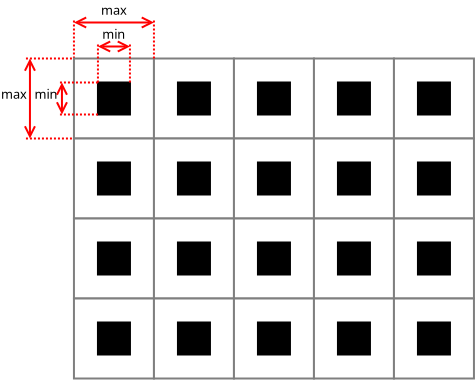 <?xml version="1.0" encoding="UTF-8"?>
<dia:diagram xmlns:dia="http://www.lysator.liu.se/~alla/dia/">
  <dia:layer name="Arrière-plan" visible="true" active="true">
    <dia:object type="Standard - Line" version="0" id="O0">
      <dia:attribute name="obj_pos">
        <dia:point val="17.2,4.4"/>
      </dia:attribute>
      <dia:attribute name="obj_bb">
        <dia:rectangle val="17.15,4.069;18.85,4.731"/>
      </dia:attribute>
      <dia:attribute name="conn_endpoints">
        <dia:point val="17.2,4.4"/>
        <dia:point val="18.8,4.4"/>
      </dia:attribute>
      <dia:attribute name="numcp">
        <dia:int val="1"/>
      </dia:attribute>
      <dia:attribute name="line_color">
        <dia:color val="#ff0000"/>
      </dia:attribute>
      <dia:attribute name="start_arrow">
        <dia:enum val="1"/>
      </dia:attribute>
      <dia:attribute name="start_arrow_length">
        <dia:real val="0.5"/>
      </dia:attribute>
      <dia:attribute name="start_arrow_width">
        <dia:real val="0.5"/>
      </dia:attribute>
      <dia:attribute name="end_arrow">
        <dia:enum val="1"/>
      </dia:attribute>
      <dia:attribute name="end_arrow_length">
        <dia:real val="0.5"/>
      </dia:attribute>
      <dia:attribute name="end_arrow_width">
        <dia:real val="0.5"/>
      </dia:attribute>
    </dia:object>
    <dia:object type="Standard - Line" version="0" id="O1">
      <dia:attribute name="obj_pos">
        <dia:point val="16,5"/>
      </dia:attribute>
      <dia:attribute name="obj_bb">
        <dia:rectangle val="15.95,2.95;16.05,5.05"/>
      </dia:attribute>
      <dia:attribute name="conn_endpoints">
        <dia:point val="16,5"/>
        <dia:point val="16,3"/>
      </dia:attribute>
      <dia:attribute name="numcp">
        <dia:int val="1"/>
      </dia:attribute>
      <dia:attribute name="line_color">
        <dia:color val="#ff0000"/>
      </dia:attribute>
      <dia:attribute name="line_style">
        <dia:enum val="4"/>
      </dia:attribute>
      <dia:connections>
        <dia:connection handle="0" to="O5" connection="0"/>
      </dia:connections>
    </dia:object>
    <dia:object type="Standard - Line" version="0" id="O2">
      <dia:attribute name="obj_pos">
        <dia:point val="16,3.2"/>
      </dia:attribute>
      <dia:attribute name="obj_bb">
        <dia:rectangle val="15.95,2.869;20.05,3.531"/>
      </dia:attribute>
      <dia:attribute name="conn_endpoints">
        <dia:point val="16,3.2"/>
        <dia:point val="20,3.2"/>
      </dia:attribute>
      <dia:attribute name="numcp">
        <dia:int val="1"/>
      </dia:attribute>
      <dia:attribute name="line_color">
        <dia:color val="#ff0000"/>
      </dia:attribute>
      <dia:attribute name="start_arrow">
        <dia:enum val="1"/>
      </dia:attribute>
      <dia:attribute name="start_arrow_length">
        <dia:real val="0.5"/>
      </dia:attribute>
      <dia:attribute name="start_arrow_width">
        <dia:real val="0.5"/>
      </dia:attribute>
      <dia:attribute name="end_arrow">
        <dia:enum val="1"/>
      </dia:attribute>
      <dia:attribute name="end_arrow_length">
        <dia:real val="0.5"/>
      </dia:attribute>
      <dia:attribute name="end_arrow_width">
        <dia:real val="0.5"/>
      </dia:attribute>
    </dia:object>
    <dia:object type="Standard - Text" version="1" id="O3">
      <dia:attribute name="obj_pos">
        <dia:point val="18,4.2"/>
      </dia:attribute>
      <dia:attribute name="obj_bb">
        <dia:rectangle val="17.398,3.455;18.602,4.2"/>
      </dia:attribute>
      <dia:attribute name="text">
        <dia:composite type="text">
          <dia:attribute name="string">
            <dia:string>#min#</dia:string>
          </dia:attribute>
          <dia:attribute name="font">
            <dia:font family="sans" style="0" name="Helvetica"/>
          </dia:attribute>
          <dia:attribute name="height">
            <dia:real val="0.8"/>
          </dia:attribute>
          <dia:attribute name="pos">
            <dia:point val="18,4.05"/>
          </dia:attribute>
          <dia:attribute name="color">
            <dia:color val="#000000"/>
          </dia:attribute>
          <dia:attribute name="alignment">
            <dia:enum val="1"/>
          </dia:attribute>
        </dia:composite>
      </dia:attribute>
      <dia:attribute name="valign">
        <dia:enum val="1"/>
      </dia:attribute>
    </dia:object>
    <dia:object type="Standard - Text" version="1" id="O4">
      <dia:attribute name="obj_pos">
        <dia:point val="18,3"/>
      </dia:attribute>
      <dia:attribute name="obj_bb">
        <dia:rectangle val="17.302,2.199;18.716,3"/>
      </dia:attribute>
      <dia:attribute name="text">
        <dia:composite type="text">
          <dia:attribute name="string">
            <dia:string>#max#</dia:string>
          </dia:attribute>
          <dia:attribute name="font">
            <dia:font family="sans" style="0" name="Helvetica"/>
          </dia:attribute>
          <dia:attribute name="height">
            <dia:real val="0.8"/>
          </dia:attribute>
          <dia:attribute name="pos">
            <dia:point val="18,2.813"/>
          </dia:attribute>
          <dia:attribute name="color">
            <dia:color val="#000000"/>
          </dia:attribute>
          <dia:attribute name="alignment">
            <dia:enum val="1"/>
          </dia:attribute>
        </dia:composite>
      </dia:attribute>
      <dia:attribute name="valign">
        <dia:enum val="1"/>
      </dia:attribute>
    </dia:object>
    <dia:group>
      <dia:object type="Standard - Box" version="0" id="O5">
        <dia:attribute name="obj_pos">
          <dia:point val="16,5"/>
        </dia:attribute>
        <dia:attribute name="obj_bb">
          <dia:rectangle val="15.95,4.95;20.05,9.05"/>
        </dia:attribute>
        <dia:attribute name="elem_corner">
          <dia:point val="16,5"/>
        </dia:attribute>
        <dia:attribute name="elem_width">
          <dia:real val="4"/>
        </dia:attribute>
        <dia:attribute name="elem_height">
          <dia:real val="4"/>
        </dia:attribute>
        <dia:attribute name="border_width">
          <dia:real val="0.1"/>
        </dia:attribute>
        <dia:attribute name="border_color">
          <dia:color val="#7f7f7f"/>
        </dia:attribute>
        <dia:attribute name="show_background">
          <dia:boolean val="true"/>
        </dia:attribute>
      </dia:object>
      <dia:object type="Standard - Box" version="0" id="O6">
        <dia:attribute name="obj_pos">
          <dia:point val="17.2,6.2"/>
        </dia:attribute>
        <dia:attribute name="obj_bb">
          <dia:rectangle val="17.15,6.15;18.85,7.85"/>
        </dia:attribute>
        <dia:attribute name="elem_corner">
          <dia:point val="17.2,6.2"/>
        </dia:attribute>
        <dia:attribute name="elem_width">
          <dia:real val="1.6"/>
        </dia:attribute>
        <dia:attribute name="elem_height">
          <dia:real val="1.6"/>
        </dia:attribute>
        <dia:attribute name="border_width">
          <dia:real val="0.1"/>
        </dia:attribute>
        <dia:attribute name="inner_color">
          <dia:color val="#000000"/>
        </dia:attribute>
        <dia:attribute name="show_background">
          <dia:boolean val="true"/>
        </dia:attribute>
      </dia:object>
    </dia:group>
    <dia:group>
      <dia:object type="Standard - Box" version="0" id="O7">
        <dia:attribute name="obj_pos">
          <dia:point val="20,5"/>
        </dia:attribute>
        <dia:attribute name="obj_bb">
          <dia:rectangle val="19.95,4.95;24.05,9.05"/>
        </dia:attribute>
        <dia:attribute name="elem_corner">
          <dia:point val="20,5"/>
        </dia:attribute>
        <dia:attribute name="elem_width">
          <dia:real val="4"/>
        </dia:attribute>
        <dia:attribute name="elem_height">
          <dia:real val="4"/>
        </dia:attribute>
        <dia:attribute name="border_width">
          <dia:real val="0.1"/>
        </dia:attribute>
        <dia:attribute name="border_color">
          <dia:color val="#7f7f7f"/>
        </dia:attribute>
        <dia:attribute name="show_background">
          <dia:boolean val="true"/>
        </dia:attribute>
      </dia:object>
      <dia:object type="Standard - Box" version="0" id="O8">
        <dia:attribute name="obj_pos">
          <dia:point val="21.2,6.2"/>
        </dia:attribute>
        <dia:attribute name="obj_bb">
          <dia:rectangle val="21.15,6.15;22.85,7.85"/>
        </dia:attribute>
        <dia:attribute name="elem_corner">
          <dia:point val="21.2,6.2"/>
        </dia:attribute>
        <dia:attribute name="elem_width">
          <dia:real val="1.6"/>
        </dia:attribute>
        <dia:attribute name="elem_height">
          <dia:real val="1.6"/>
        </dia:attribute>
        <dia:attribute name="border_width">
          <dia:real val="0.1"/>
        </dia:attribute>
        <dia:attribute name="inner_color">
          <dia:color val="#000000"/>
        </dia:attribute>
        <dia:attribute name="show_background">
          <dia:boolean val="true"/>
        </dia:attribute>
      </dia:object>
    </dia:group>
    <dia:group>
      <dia:object type="Standard - Box" version="0" id="O9">
        <dia:attribute name="obj_pos">
          <dia:point val="24,5"/>
        </dia:attribute>
        <dia:attribute name="obj_bb">
          <dia:rectangle val="23.95,4.95;28.05,9.05"/>
        </dia:attribute>
        <dia:attribute name="elem_corner">
          <dia:point val="24,5"/>
        </dia:attribute>
        <dia:attribute name="elem_width">
          <dia:real val="4"/>
        </dia:attribute>
        <dia:attribute name="elem_height">
          <dia:real val="4"/>
        </dia:attribute>
        <dia:attribute name="border_width">
          <dia:real val="0.1"/>
        </dia:attribute>
        <dia:attribute name="border_color">
          <dia:color val="#7f7f7f"/>
        </dia:attribute>
        <dia:attribute name="show_background">
          <dia:boolean val="true"/>
        </dia:attribute>
      </dia:object>
      <dia:object type="Standard - Box" version="0" id="O10">
        <dia:attribute name="obj_pos">
          <dia:point val="25.2,6.2"/>
        </dia:attribute>
        <dia:attribute name="obj_bb">
          <dia:rectangle val="25.15,6.15;26.85,7.85"/>
        </dia:attribute>
        <dia:attribute name="elem_corner">
          <dia:point val="25.2,6.2"/>
        </dia:attribute>
        <dia:attribute name="elem_width">
          <dia:real val="1.6"/>
        </dia:attribute>
        <dia:attribute name="elem_height">
          <dia:real val="1.6"/>
        </dia:attribute>
        <dia:attribute name="border_width">
          <dia:real val="0.1"/>
        </dia:attribute>
        <dia:attribute name="inner_color">
          <dia:color val="#000000"/>
        </dia:attribute>
        <dia:attribute name="show_background">
          <dia:boolean val="true"/>
        </dia:attribute>
      </dia:object>
    </dia:group>
    <dia:group>
      <dia:object type="Standard - Box" version="0" id="O11">
        <dia:attribute name="obj_pos">
          <dia:point val="28,5"/>
        </dia:attribute>
        <dia:attribute name="obj_bb">
          <dia:rectangle val="27.95,4.95;32.05,9.05"/>
        </dia:attribute>
        <dia:attribute name="elem_corner">
          <dia:point val="28,5"/>
        </dia:attribute>
        <dia:attribute name="elem_width">
          <dia:real val="4"/>
        </dia:attribute>
        <dia:attribute name="elem_height">
          <dia:real val="4"/>
        </dia:attribute>
        <dia:attribute name="border_width">
          <dia:real val="0.1"/>
        </dia:attribute>
        <dia:attribute name="border_color">
          <dia:color val="#7f7f7f"/>
        </dia:attribute>
        <dia:attribute name="show_background">
          <dia:boolean val="true"/>
        </dia:attribute>
      </dia:object>
      <dia:object type="Standard - Box" version="0" id="O12">
        <dia:attribute name="obj_pos">
          <dia:point val="29.2,6.2"/>
        </dia:attribute>
        <dia:attribute name="obj_bb">
          <dia:rectangle val="29.15,6.15;30.85,7.85"/>
        </dia:attribute>
        <dia:attribute name="elem_corner">
          <dia:point val="29.2,6.2"/>
        </dia:attribute>
        <dia:attribute name="elem_width">
          <dia:real val="1.6"/>
        </dia:attribute>
        <dia:attribute name="elem_height">
          <dia:real val="1.6"/>
        </dia:attribute>
        <dia:attribute name="border_width">
          <dia:real val="0.1"/>
        </dia:attribute>
        <dia:attribute name="inner_color">
          <dia:color val="#000000"/>
        </dia:attribute>
        <dia:attribute name="show_background">
          <dia:boolean val="true"/>
        </dia:attribute>
      </dia:object>
    </dia:group>
    <dia:group>
      <dia:object type="Standard - Box" version="0" id="O13">
        <dia:attribute name="obj_pos">
          <dia:point val="32,5"/>
        </dia:attribute>
        <dia:attribute name="obj_bb">
          <dia:rectangle val="31.95,4.95;36.05,9.05"/>
        </dia:attribute>
        <dia:attribute name="elem_corner">
          <dia:point val="32,5"/>
        </dia:attribute>
        <dia:attribute name="elem_width">
          <dia:real val="4"/>
        </dia:attribute>
        <dia:attribute name="elem_height">
          <dia:real val="4"/>
        </dia:attribute>
        <dia:attribute name="border_width">
          <dia:real val="0.1"/>
        </dia:attribute>
        <dia:attribute name="border_color">
          <dia:color val="#7f7f7f"/>
        </dia:attribute>
        <dia:attribute name="show_background">
          <dia:boolean val="true"/>
        </dia:attribute>
      </dia:object>
      <dia:object type="Standard - Box" version="0" id="O14">
        <dia:attribute name="obj_pos">
          <dia:point val="33.2,6.2"/>
        </dia:attribute>
        <dia:attribute name="obj_bb">
          <dia:rectangle val="33.15,6.15;34.85,7.85"/>
        </dia:attribute>
        <dia:attribute name="elem_corner">
          <dia:point val="33.2,6.2"/>
        </dia:attribute>
        <dia:attribute name="elem_width">
          <dia:real val="1.6"/>
        </dia:attribute>
        <dia:attribute name="elem_height">
          <dia:real val="1.6"/>
        </dia:attribute>
        <dia:attribute name="border_width">
          <dia:real val="0.1"/>
        </dia:attribute>
        <dia:attribute name="inner_color">
          <dia:color val="#000000"/>
        </dia:attribute>
        <dia:attribute name="show_background">
          <dia:boolean val="true"/>
        </dia:attribute>
      </dia:object>
    </dia:group>
    <dia:group>
      <dia:object type="Standard - Box" version="0" id="O15">
        <dia:attribute name="obj_pos">
          <dia:point val="16,9"/>
        </dia:attribute>
        <dia:attribute name="obj_bb">
          <dia:rectangle val="15.95,8.95;20.05,13.05"/>
        </dia:attribute>
        <dia:attribute name="elem_corner">
          <dia:point val="16,9"/>
        </dia:attribute>
        <dia:attribute name="elem_width">
          <dia:real val="4"/>
        </dia:attribute>
        <dia:attribute name="elem_height">
          <dia:real val="4"/>
        </dia:attribute>
        <dia:attribute name="border_width">
          <dia:real val="0.1"/>
        </dia:attribute>
        <dia:attribute name="border_color">
          <dia:color val="#7f7f7f"/>
        </dia:attribute>
        <dia:attribute name="show_background">
          <dia:boolean val="true"/>
        </dia:attribute>
      </dia:object>
      <dia:object type="Standard - Box" version="0" id="O16">
        <dia:attribute name="obj_pos">
          <dia:point val="17.2,10.2"/>
        </dia:attribute>
        <dia:attribute name="obj_bb">
          <dia:rectangle val="17.15,10.15;18.85,11.85"/>
        </dia:attribute>
        <dia:attribute name="elem_corner">
          <dia:point val="17.2,10.2"/>
        </dia:attribute>
        <dia:attribute name="elem_width">
          <dia:real val="1.6"/>
        </dia:attribute>
        <dia:attribute name="elem_height">
          <dia:real val="1.6"/>
        </dia:attribute>
        <dia:attribute name="border_width">
          <dia:real val="0.1"/>
        </dia:attribute>
        <dia:attribute name="inner_color">
          <dia:color val="#000000"/>
        </dia:attribute>
        <dia:attribute name="show_background">
          <dia:boolean val="true"/>
        </dia:attribute>
      </dia:object>
    </dia:group>
    <dia:group>
      <dia:object type="Standard - Box" version="0" id="O17">
        <dia:attribute name="obj_pos">
          <dia:point val="20,9"/>
        </dia:attribute>
        <dia:attribute name="obj_bb">
          <dia:rectangle val="19.95,8.95;24.05,13.05"/>
        </dia:attribute>
        <dia:attribute name="elem_corner">
          <dia:point val="20,9"/>
        </dia:attribute>
        <dia:attribute name="elem_width">
          <dia:real val="4"/>
        </dia:attribute>
        <dia:attribute name="elem_height">
          <dia:real val="4"/>
        </dia:attribute>
        <dia:attribute name="border_width">
          <dia:real val="0.1"/>
        </dia:attribute>
        <dia:attribute name="border_color">
          <dia:color val="#7f7f7f"/>
        </dia:attribute>
        <dia:attribute name="show_background">
          <dia:boolean val="true"/>
        </dia:attribute>
      </dia:object>
      <dia:object type="Standard - Box" version="0" id="O18">
        <dia:attribute name="obj_pos">
          <dia:point val="21.2,10.2"/>
        </dia:attribute>
        <dia:attribute name="obj_bb">
          <dia:rectangle val="21.15,10.15;22.85,11.85"/>
        </dia:attribute>
        <dia:attribute name="elem_corner">
          <dia:point val="21.2,10.2"/>
        </dia:attribute>
        <dia:attribute name="elem_width">
          <dia:real val="1.6"/>
        </dia:attribute>
        <dia:attribute name="elem_height">
          <dia:real val="1.6"/>
        </dia:attribute>
        <dia:attribute name="border_width">
          <dia:real val="0.1"/>
        </dia:attribute>
        <dia:attribute name="inner_color">
          <dia:color val="#000000"/>
        </dia:attribute>
        <dia:attribute name="show_background">
          <dia:boolean val="true"/>
        </dia:attribute>
      </dia:object>
    </dia:group>
    <dia:group>
      <dia:object type="Standard - Box" version="0" id="O19">
        <dia:attribute name="obj_pos">
          <dia:point val="24,9"/>
        </dia:attribute>
        <dia:attribute name="obj_bb">
          <dia:rectangle val="23.95,8.95;28.05,13.05"/>
        </dia:attribute>
        <dia:attribute name="elem_corner">
          <dia:point val="24,9"/>
        </dia:attribute>
        <dia:attribute name="elem_width">
          <dia:real val="4"/>
        </dia:attribute>
        <dia:attribute name="elem_height">
          <dia:real val="4"/>
        </dia:attribute>
        <dia:attribute name="border_width">
          <dia:real val="0.1"/>
        </dia:attribute>
        <dia:attribute name="border_color">
          <dia:color val="#7f7f7f"/>
        </dia:attribute>
        <dia:attribute name="show_background">
          <dia:boolean val="true"/>
        </dia:attribute>
      </dia:object>
      <dia:object type="Standard - Box" version="0" id="O20">
        <dia:attribute name="obj_pos">
          <dia:point val="25.2,10.2"/>
        </dia:attribute>
        <dia:attribute name="obj_bb">
          <dia:rectangle val="25.15,10.15;26.85,11.85"/>
        </dia:attribute>
        <dia:attribute name="elem_corner">
          <dia:point val="25.2,10.2"/>
        </dia:attribute>
        <dia:attribute name="elem_width">
          <dia:real val="1.6"/>
        </dia:attribute>
        <dia:attribute name="elem_height">
          <dia:real val="1.6"/>
        </dia:attribute>
        <dia:attribute name="border_width">
          <dia:real val="0.1"/>
        </dia:attribute>
        <dia:attribute name="inner_color">
          <dia:color val="#000000"/>
        </dia:attribute>
        <dia:attribute name="show_background">
          <dia:boolean val="true"/>
        </dia:attribute>
      </dia:object>
    </dia:group>
    <dia:group>
      <dia:object type="Standard - Box" version="0" id="O21">
        <dia:attribute name="obj_pos">
          <dia:point val="28,9"/>
        </dia:attribute>
        <dia:attribute name="obj_bb">
          <dia:rectangle val="27.95,8.95;32.05,13.05"/>
        </dia:attribute>
        <dia:attribute name="elem_corner">
          <dia:point val="28,9"/>
        </dia:attribute>
        <dia:attribute name="elem_width">
          <dia:real val="4"/>
        </dia:attribute>
        <dia:attribute name="elem_height">
          <dia:real val="4"/>
        </dia:attribute>
        <dia:attribute name="border_width">
          <dia:real val="0.1"/>
        </dia:attribute>
        <dia:attribute name="border_color">
          <dia:color val="#7f7f7f"/>
        </dia:attribute>
        <dia:attribute name="show_background">
          <dia:boolean val="true"/>
        </dia:attribute>
      </dia:object>
      <dia:object type="Standard - Box" version="0" id="O22">
        <dia:attribute name="obj_pos">
          <dia:point val="29.2,10.2"/>
        </dia:attribute>
        <dia:attribute name="obj_bb">
          <dia:rectangle val="29.15,10.15;30.85,11.85"/>
        </dia:attribute>
        <dia:attribute name="elem_corner">
          <dia:point val="29.2,10.2"/>
        </dia:attribute>
        <dia:attribute name="elem_width">
          <dia:real val="1.6"/>
        </dia:attribute>
        <dia:attribute name="elem_height">
          <dia:real val="1.6"/>
        </dia:attribute>
        <dia:attribute name="border_width">
          <dia:real val="0.1"/>
        </dia:attribute>
        <dia:attribute name="inner_color">
          <dia:color val="#000000"/>
        </dia:attribute>
        <dia:attribute name="show_background">
          <dia:boolean val="true"/>
        </dia:attribute>
      </dia:object>
    </dia:group>
    <dia:group>
      <dia:object type="Standard - Box" version="0" id="O23">
        <dia:attribute name="obj_pos">
          <dia:point val="32,9"/>
        </dia:attribute>
        <dia:attribute name="obj_bb">
          <dia:rectangle val="31.95,8.95;36.05,13.05"/>
        </dia:attribute>
        <dia:attribute name="elem_corner">
          <dia:point val="32,9"/>
        </dia:attribute>
        <dia:attribute name="elem_width">
          <dia:real val="4"/>
        </dia:attribute>
        <dia:attribute name="elem_height">
          <dia:real val="4"/>
        </dia:attribute>
        <dia:attribute name="border_width">
          <dia:real val="0.1"/>
        </dia:attribute>
        <dia:attribute name="border_color">
          <dia:color val="#7f7f7f"/>
        </dia:attribute>
        <dia:attribute name="show_background">
          <dia:boolean val="true"/>
        </dia:attribute>
      </dia:object>
      <dia:object type="Standard - Box" version="0" id="O24">
        <dia:attribute name="obj_pos">
          <dia:point val="33.2,10.2"/>
        </dia:attribute>
        <dia:attribute name="obj_bb">
          <dia:rectangle val="33.15,10.15;34.85,11.85"/>
        </dia:attribute>
        <dia:attribute name="elem_corner">
          <dia:point val="33.2,10.2"/>
        </dia:attribute>
        <dia:attribute name="elem_width">
          <dia:real val="1.6"/>
        </dia:attribute>
        <dia:attribute name="elem_height">
          <dia:real val="1.6"/>
        </dia:attribute>
        <dia:attribute name="border_width">
          <dia:real val="0.1"/>
        </dia:attribute>
        <dia:attribute name="inner_color">
          <dia:color val="#000000"/>
        </dia:attribute>
        <dia:attribute name="show_background">
          <dia:boolean val="true"/>
        </dia:attribute>
      </dia:object>
    </dia:group>
    <dia:group>
      <dia:object type="Standard - Box" version="0" id="O25">
        <dia:attribute name="obj_pos">
          <dia:point val="16,13"/>
        </dia:attribute>
        <dia:attribute name="obj_bb">
          <dia:rectangle val="15.95,12.95;20.05,17.05"/>
        </dia:attribute>
        <dia:attribute name="elem_corner">
          <dia:point val="16,13"/>
        </dia:attribute>
        <dia:attribute name="elem_width">
          <dia:real val="4"/>
        </dia:attribute>
        <dia:attribute name="elem_height">
          <dia:real val="4"/>
        </dia:attribute>
        <dia:attribute name="border_width">
          <dia:real val="0.1"/>
        </dia:attribute>
        <dia:attribute name="border_color">
          <dia:color val="#7f7f7f"/>
        </dia:attribute>
        <dia:attribute name="show_background">
          <dia:boolean val="true"/>
        </dia:attribute>
      </dia:object>
      <dia:object type="Standard - Box" version="0" id="O26">
        <dia:attribute name="obj_pos">
          <dia:point val="17.2,14.2"/>
        </dia:attribute>
        <dia:attribute name="obj_bb">
          <dia:rectangle val="17.15,14.15;18.85,15.85"/>
        </dia:attribute>
        <dia:attribute name="elem_corner">
          <dia:point val="17.2,14.2"/>
        </dia:attribute>
        <dia:attribute name="elem_width">
          <dia:real val="1.6"/>
        </dia:attribute>
        <dia:attribute name="elem_height">
          <dia:real val="1.6"/>
        </dia:attribute>
        <dia:attribute name="border_width">
          <dia:real val="0.1"/>
        </dia:attribute>
        <dia:attribute name="inner_color">
          <dia:color val="#000000"/>
        </dia:attribute>
        <dia:attribute name="show_background">
          <dia:boolean val="true"/>
        </dia:attribute>
      </dia:object>
    </dia:group>
    <dia:group>
      <dia:object type="Standard - Box" version="0" id="O27">
        <dia:attribute name="obj_pos">
          <dia:point val="20,13"/>
        </dia:attribute>
        <dia:attribute name="obj_bb">
          <dia:rectangle val="19.95,12.95;24.05,17.05"/>
        </dia:attribute>
        <dia:attribute name="elem_corner">
          <dia:point val="20,13"/>
        </dia:attribute>
        <dia:attribute name="elem_width">
          <dia:real val="4"/>
        </dia:attribute>
        <dia:attribute name="elem_height">
          <dia:real val="4"/>
        </dia:attribute>
        <dia:attribute name="border_width">
          <dia:real val="0.1"/>
        </dia:attribute>
        <dia:attribute name="border_color">
          <dia:color val="#7f7f7f"/>
        </dia:attribute>
        <dia:attribute name="show_background">
          <dia:boolean val="true"/>
        </dia:attribute>
      </dia:object>
      <dia:object type="Standard - Box" version="0" id="O28">
        <dia:attribute name="obj_pos">
          <dia:point val="21.2,14.2"/>
        </dia:attribute>
        <dia:attribute name="obj_bb">
          <dia:rectangle val="21.15,14.15;22.85,15.85"/>
        </dia:attribute>
        <dia:attribute name="elem_corner">
          <dia:point val="21.2,14.2"/>
        </dia:attribute>
        <dia:attribute name="elem_width">
          <dia:real val="1.6"/>
        </dia:attribute>
        <dia:attribute name="elem_height">
          <dia:real val="1.6"/>
        </dia:attribute>
        <dia:attribute name="border_width">
          <dia:real val="0.1"/>
        </dia:attribute>
        <dia:attribute name="inner_color">
          <dia:color val="#000000"/>
        </dia:attribute>
        <dia:attribute name="show_background">
          <dia:boolean val="true"/>
        </dia:attribute>
      </dia:object>
    </dia:group>
    <dia:group>
      <dia:object type="Standard - Box" version="0" id="O29">
        <dia:attribute name="obj_pos">
          <dia:point val="24,13"/>
        </dia:attribute>
        <dia:attribute name="obj_bb">
          <dia:rectangle val="23.95,12.95;28.05,17.05"/>
        </dia:attribute>
        <dia:attribute name="elem_corner">
          <dia:point val="24,13"/>
        </dia:attribute>
        <dia:attribute name="elem_width">
          <dia:real val="4"/>
        </dia:attribute>
        <dia:attribute name="elem_height">
          <dia:real val="4"/>
        </dia:attribute>
        <dia:attribute name="border_width">
          <dia:real val="0.1"/>
        </dia:attribute>
        <dia:attribute name="border_color">
          <dia:color val="#7f7f7f"/>
        </dia:attribute>
        <dia:attribute name="show_background">
          <dia:boolean val="true"/>
        </dia:attribute>
      </dia:object>
      <dia:object type="Standard - Box" version="0" id="O30">
        <dia:attribute name="obj_pos">
          <dia:point val="25.2,14.2"/>
        </dia:attribute>
        <dia:attribute name="obj_bb">
          <dia:rectangle val="25.15,14.15;26.85,15.85"/>
        </dia:attribute>
        <dia:attribute name="elem_corner">
          <dia:point val="25.2,14.2"/>
        </dia:attribute>
        <dia:attribute name="elem_width">
          <dia:real val="1.6"/>
        </dia:attribute>
        <dia:attribute name="elem_height">
          <dia:real val="1.6"/>
        </dia:attribute>
        <dia:attribute name="border_width">
          <dia:real val="0.1"/>
        </dia:attribute>
        <dia:attribute name="inner_color">
          <dia:color val="#000000"/>
        </dia:attribute>
        <dia:attribute name="show_background">
          <dia:boolean val="true"/>
        </dia:attribute>
      </dia:object>
    </dia:group>
    <dia:group>
      <dia:object type="Standard - Box" version="0" id="O31">
        <dia:attribute name="obj_pos">
          <dia:point val="28,13"/>
        </dia:attribute>
        <dia:attribute name="obj_bb">
          <dia:rectangle val="27.95,12.95;32.05,17.05"/>
        </dia:attribute>
        <dia:attribute name="elem_corner">
          <dia:point val="28,13"/>
        </dia:attribute>
        <dia:attribute name="elem_width">
          <dia:real val="4"/>
        </dia:attribute>
        <dia:attribute name="elem_height">
          <dia:real val="4"/>
        </dia:attribute>
        <dia:attribute name="border_width">
          <dia:real val="0.1"/>
        </dia:attribute>
        <dia:attribute name="border_color">
          <dia:color val="#7f7f7f"/>
        </dia:attribute>
        <dia:attribute name="show_background">
          <dia:boolean val="true"/>
        </dia:attribute>
      </dia:object>
      <dia:object type="Standard - Box" version="0" id="O32">
        <dia:attribute name="obj_pos">
          <dia:point val="29.2,14.2"/>
        </dia:attribute>
        <dia:attribute name="obj_bb">
          <dia:rectangle val="29.15,14.15;30.85,15.85"/>
        </dia:attribute>
        <dia:attribute name="elem_corner">
          <dia:point val="29.2,14.2"/>
        </dia:attribute>
        <dia:attribute name="elem_width">
          <dia:real val="1.6"/>
        </dia:attribute>
        <dia:attribute name="elem_height">
          <dia:real val="1.6"/>
        </dia:attribute>
        <dia:attribute name="border_width">
          <dia:real val="0.1"/>
        </dia:attribute>
        <dia:attribute name="inner_color">
          <dia:color val="#000000"/>
        </dia:attribute>
        <dia:attribute name="show_background">
          <dia:boolean val="true"/>
        </dia:attribute>
      </dia:object>
    </dia:group>
    <dia:group>
      <dia:object type="Standard - Box" version="0" id="O33">
        <dia:attribute name="obj_pos">
          <dia:point val="32,13"/>
        </dia:attribute>
        <dia:attribute name="obj_bb">
          <dia:rectangle val="31.95,12.95;36.05,17.05"/>
        </dia:attribute>
        <dia:attribute name="elem_corner">
          <dia:point val="32,13"/>
        </dia:attribute>
        <dia:attribute name="elem_width">
          <dia:real val="4"/>
        </dia:attribute>
        <dia:attribute name="elem_height">
          <dia:real val="4"/>
        </dia:attribute>
        <dia:attribute name="border_width">
          <dia:real val="0.1"/>
        </dia:attribute>
        <dia:attribute name="border_color">
          <dia:color val="#7f7f7f"/>
        </dia:attribute>
        <dia:attribute name="show_background">
          <dia:boolean val="true"/>
        </dia:attribute>
      </dia:object>
      <dia:object type="Standard - Box" version="0" id="O34">
        <dia:attribute name="obj_pos">
          <dia:point val="33.2,14.2"/>
        </dia:attribute>
        <dia:attribute name="obj_bb">
          <dia:rectangle val="33.15,14.15;34.85,15.85"/>
        </dia:attribute>
        <dia:attribute name="elem_corner">
          <dia:point val="33.2,14.2"/>
        </dia:attribute>
        <dia:attribute name="elem_width">
          <dia:real val="1.6"/>
        </dia:attribute>
        <dia:attribute name="elem_height">
          <dia:real val="1.6"/>
        </dia:attribute>
        <dia:attribute name="border_width">
          <dia:real val="0.1"/>
        </dia:attribute>
        <dia:attribute name="inner_color">
          <dia:color val="#000000"/>
        </dia:attribute>
        <dia:attribute name="show_background">
          <dia:boolean val="true"/>
        </dia:attribute>
      </dia:object>
    </dia:group>
    <dia:group>
      <dia:object type="Standard - Box" version="0" id="O35">
        <dia:attribute name="obj_pos">
          <dia:point val="16,17"/>
        </dia:attribute>
        <dia:attribute name="obj_bb">
          <dia:rectangle val="15.95,16.95;20.05,21.05"/>
        </dia:attribute>
        <dia:attribute name="elem_corner">
          <dia:point val="16,17"/>
        </dia:attribute>
        <dia:attribute name="elem_width">
          <dia:real val="4"/>
        </dia:attribute>
        <dia:attribute name="elem_height">
          <dia:real val="4"/>
        </dia:attribute>
        <dia:attribute name="border_width">
          <dia:real val="0.1"/>
        </dia:attribute>
        <dia:attribute name="border_color">
          <dia:color val="#7f7f7f"/>
        </dia:attribute>
        <dia:attribute name="show_background">
          <dia:boolean val="true"/>
        </dia:attribute>
      </dia:object>
      <dia:object type="Standard - Box" version="0" id="O36">
        <dia:attribute name="obj_pos">
          <dia:point val="17.2,18.2"/>
        </dia:attribute>
        <dia:attribute name="obj_bb">
          <dia:rectangle val="17.15,18.15;18.85,19.85"/>
        </dia:attribute>
        <dia:attribute name="elem_corner">
          <dia:point val="17.2,18.2"/>
        </dia:attribute>
        <dia:attribute name="elem_width">
          <dia:real val="1.6"/>
        </dia:attribute>
        <dia:attribute name="elem_height">
          <dia:real val="1.6"/>
        </dia:attribute>
        <dia:attribute name="border_width">
          <dia:real val="0.1"/>
        </dia:attribute>
        <dia:attribute name="inner_color">
          <dia:color val="#000000"/>
        </dia:attribute>
        <dia:attribute name="show_background">
          <dia:boolean val="true"/>
        </dia:attribute>
      </dia:object>
    </dia:group>
    <dia:group>
      <dia:object type="Standard - Box" version="0" id="O37">
        <dia:attribute name="obj_pos">
          <dia:point val="20,17"/>
        </dia:attribute>
        <dia:attribute name="obj_bb">
          <dia:rectangle val="19.95,16.95;24.05,21.05"/>
        </dia:attribute>
        <dia:attribute name="elem_corner">
          <dia:point val="20,17"/>
        </dia:attribute>
        <dia:attribute name="elem_width">
          <dia:real val="4"/>
        </dia:attribute>
        <dia:attribute name="elem_height">
          <dia:real val="4"/>
        </dia:attribute>
        <dia:attribute name="border_width">
          <dia:real val="0.1"/>
        </dia:attribute>
        <dia:attribute name="border_color">
          <dia:color val="#7f7f7f"/>
        </dia:attribute>
        <dia:attribute name="show_background">
          <dia:boolean val="true"/>
        </dia:attribute>
      </dia:object>
      <dia:object type="Standard - Box" version="0" id="O38">
        <dia:attribute name="obj_pos">
          <dia:point val="21.2,18.2"/>
        </dia:attribute>
        <dia:attribute name="obj_bb">
          <dia:rectangle val="21.15,18.15;22.85,19.85"/>
        </dia:attribute>
        <dia:attribute name="elem_corner">
          <dia:point val="21.2,18.2"/>
        </dia:attribute>
        <dia:attribute name="elem_width">
          <dia:real val="1.6"/>
        </dia:attribute>
        <dia:attribute name="elem_height">
          <dia:real val="1.6"/>
        </dia:attribute>
        <dia:attribute name="border_width">
          <dia:real val="0.1"/>
        </dia:attribute>
        <dia:attribute name="inner_color">
          <dia:color val="#000000"/>
        </dia:attribute>
        <dia:attribute name="show_background">
          <dia:boolean val="true"/>
        </dia:attribute>
      </dia:object>
    </dia:group>
    <dia:group>
      <dia:object type="Standard - Box" version="0" id="O39">
        <dia:attribute name="obj_pos">
          <dia:point val="24,17"/>
        </dia:attribute>
        <dia:attribute name="obj_bb">
          <dia:rectangle val="23.95,16.95;28.05,21.05"/>
        </dia:attribute>
        <dia:attribute name="elem_corner">
          <dia:point val="24,17"/>
        </dia:attribute>
        <dia:attribute name="elem_width">
          <dia:real val="4"/>
        </dia:attribute>
        <dia:attribute name="elem_height">
          <dia:real val="4"/>
        </dia:attribute>
        <dia:attribute name="border_width">
          <dia:real val="0.1"/>
        </dia:attribute>
        <dia:attribute name="border_color">
          <dia:color val="#7f7f7f"/>
        </dia:attribute>
        <dia:attribute name="show_background">
          <dia:boolean val="true"/>
        </dia:attribute>
      </dia:object>
      <dia:object type="Standard - Box" version="0" id="O40">
        <dia:attribute name="obj_pos">
          <dia:point val="25.2,18.2"/>
        </dia:attribute>
        <dia:attribute name="obj_bb">
          <dia:rectangle val="25.15,18.15;26.85,19.85"/>
        </dia:attribute>
        <dia:attribute name="elem_corner">
          <dia:point val="25.2,18.2"/>
        </dia:attribute>
        <dia:attribute name="elem_width">
          <dia:real val="1.6"/>
        </dia:attribute>
        <dia:attribute name="elem_height">
          <dia:real val="1.6"/>
        </dia:attribute>
        <dia:attribute name="border_width">
          <dia:real val="0.1"/>
        </dia:attribute>
        <dia:attribute name="inner_color">
          <dia:color val="#000000"/>
        </dia:attribute>
        <dia:attribute name="show_background">
          <dia:boolean val="true"/>
        </dia:attribute>
      </dia:object>
    </dia:group>
    <dia:group>
      <dia:object type="Standard - Box" version="0" id="O41">
        <dia:attribute name="obj_pos">
          <dia:point val="28,17"/>
        </dia:attribute>
        <dia:attribute name="obj_bb">
          <dia:rectangle val="27.95,16.95;32.05,21.05"/>
        </dia:attribute>
        <dia:attribute name="elem_corner">
          <dia:point val="28,17"/>
        </dia:attribute>
        <dia:attribute name="elem_width">
          <dia:real val="4"/>
        </dia:attribute>
        <dia:attribute name="elem_height">
          <dia:real val="4"/>
        </dia:attribute>
        <dia:attribute name="border_width">
          <dia:real val="0.1"/>
        </dia:attribute>
        <dia:attribute name="border_color">
          <dia:color val="#7f7f7f"/>
        </dia:attribute>
        <dia:attribute name="show_background">
          <dia:boolean val="true"/>
        </dia:attribute>
      </dia:object>
      <dia:object type="Standard - Box" version="0" id="O42">
        <dia:attribute name="obj_pos">
          <dia:point val="29.2,18.2"/>
        </dia:attribute>
        <dia:attribute name="obj_bb">
          <dia:rectangle val="29.15,18.15;30.85,19.85"/>
        </dia:attribute>
        <dia:attribute name="elem_corner">
          <dia:point val="29.2,18.2"/>
        </dia:attribute>
        <dia:attribute name="elem_width">
          <dia:real val="1.6"/>
        </dia:attribute>
        <dia:attribute name="elem_height">
          <dia:real val="1.6"/>
        </dia:attribute>
        <dia:attribute name="border_width">
          <dia:real val="0.1"/>
        </dia:attribute>
        <dia:attribute name="inner_color">
          <dia:color val="#000000"/>
        </dia:attribute>
        <dia:attribute name="show_background">
          <dia:boolean val="true"/>
        </dia:attribute>
      </dia:object>
    </dia:group>
    <dia:group>
      <dia:object type="Standard - Box" version="0" id="O43">
        <dia:attribute name="obj_pos">
          <dia:point val="32,17"/>
        </dia:attribute>
        <dia:attribute name="obj_bb">
          <dia:rectangle val="31.95,16.95;36.05,21.05"/>
        </dia:attribute>
        <dia:attribute name="elem_corner">
          <dia:point val="32,17"/>
        </dia:attribute>
        <dia:attribute name="elem_width">
          <dia:real val="4"/>
        </dia:attribute>
        <dia:attribute name="elem_height">
          <dia:real val="4"/>
        </dia:attribute>
        <dia:attribute name="border_width">
          <dia:real val="0.1"/>
        </dia:attribute>
        <dia:attribute name="border_color">
          <dia:color val="#7f7f7f"/>
        </dia:attribute>
        <dia:attribute name="show_background">
          <dia:boolean val="true"/>
        </dia:attribute>
      </dia:object>
      <dia:object type="Standard - Box" version="0" id="O44">
        <dia:attribute name="obj_pos">
          <dia:point val="33.2,18.2"/>
        </dia:attribute>
        <dia:attribute name="obj_bb">
          <dia:rectangle val="33.15,18.15;34.85,19.85"/>
        </dia:attribute>
        <dia:attribute name="elem_corner">
          <dia:point val="33.2,18.2"/>
        </dia:attribute>
        <dia:attribute name="elem_width">
          <dia:real val="1.6"/>
        </dia:attribute>
        <dia:attribute name="elem_height">
          <dia:real val="1.6"/>
        </dia:attribute>
        <dia:attribute name="border_width">
          <dia:real val="0.1"/>
        </dia:attribute>
        <dia:attribute name="inner_color">
          <dia:color val="#000000"/>
        </dia:attribute>
        <dia:attribute name="show_background">
          <dia:boolean val="true"/>
        </dia:attribute>
      </dia:object>
    </dia:group>
    <dia:object type="Standard - Line" version="0" id="O45">
      <dia:attribute name="obj_pos">
        <dia:point val="15.4,7.8"/>
      </dia:attribute>
      <dia:attribute name="obj_bb">
        <dia:rectangle val="15.069,6.15;15.731,7.85"/>
      </dia:attribute>
      <dia:attribute name="conn_endpoints">
        <dia:point val="15.4,7.8"/>
        <dia:point val="15.4,6.2"/>
      </dia:attribute>
      <dia:attribute name="numcp">
        <dia:int val="1"/>
      </dia:attribute>
      <dia:attribute name="line_color">
        <dia:color val="#ff0000"/>
      </dia:attribute>
      <dia:attribute name="start_arrow">
        <dia:enum val="1"/>
      </dia:attribute>
      <dia:attribute name="start_arrow_length">
        <dia:real val="0.5"/>
      </dia:attribute>
      <dia:attribute name="start_arrow_width">
        <dia:real val="0.5"/>
      </dia:attribute>
      <dia:attribute name="end_arrow">
        <dia:enum val="1"/>
      </dia:attribute>
      <dia:attribute name="end_arrow_length">
        <dia:real val="0.5"/>
      </dia:attribute>
      <dia:attribute name="end_arrow_width">
        <dia:real val="0.5"/>
      </dia:attribute>
    </dia:object>
    <dia:object type="Standard - Line" version="0" id="O46">
      <dia:attribute name="obj_pos">
        <dia:point val="13.6,5"/>
      </dia:attribute>
      <dia:attribute name="obj_bb">
        <dia:rectangle val="13.55,4.95;16.05,5.05"/>
      </dia:attribute>
      <dia:attribute name="conn_endpoints">
        <dia:point val="13.6,5"/>
        <dia:point val="16,5"/>
      </dia:attribute>
      <dia:attribute name="numcp">
        <dia:int val="1"/>
      </dia:attribute>
      <dia:attribute name="line_color">
        <dia:color val="#ff0000"/>
      </dia:attribute>
      <dia:attribute name="line_style">
        <dia:enum val="4"/>
      </dia:attribute>
      <dia:connections>
        <dia:connection handle="1" to="O5" connection="0"/>
      </dia:connections>
    </dia:object>
    <dia:object type="Standard - Line" version="0" id="O47">
      <dia:attribute name="obj_pos">
        <dia:point val="13.8,5"/>
      </dia:attribute>
      <dia:attribute name="obj_bb">
        <dia:rectangle val="13.469,4.95;14.131,9.05"/>
      </dia:attribute>
      <dia:attribute name="conn_endpoints">
        <dia:point val="13.8,5"/>
        <dia:point val="13.8,9"/>
      </dia:attribute>
      <dia:attribute name="numcp">
        <dia:int val="1"/>
      </dia:attribute>
      <dia:attribute name="line_color">
        <dia:color val="#ff0000"/>
      </dia:attribute>
      <dia:attribute name="start_arrow">
        <dia:enum val="1"/>
      </dia:attribute>
      <dia:attribute name="start_arrow_length">
        <dia:real val="0.5"/>
      </dia:attribute>
      <dia:attribute name="start_arrow_width">
        <dia:real val="0.5"/>
      </dia:attribute>
      <dia:attribute name="end_arrow">
        <dia:enum val="1"/>
      </dia:attribute>
      <dia:attribute name="end_arrow_length">
        <dia:real val="0.5"/>
      </dia:attribute>
      <dia:attribute name="end_arrow_width">
        <dia:real val="0.5"/>
      </dia:attribute>
    </dia:object>
    <dia:object type="Standard - Text" version="1" id="O48">
      <dia:attribute name="obj_pos">
        <dia:point val="14.6,7.2"/>
      </dia:attribute>
      <dia:attribute name="obj_bb">
        <dia:rectangle val="13.998,6.455;15.203,7.2"/>
      </dia:attribute>
      <dia:attribute name="text">
        <dia:composite type="text">
          <dia:attribute name="string">
            <dia:string>#min#</dia:string>
          </dia:attribute>
          <dia:attribute name="font">
            <dia:font family="sans" style="0" name="Helvetica"/>
          </dia:attribute>
          <dia:attribute name="height">
            <dia:real val="0.8"/>
          </dia:attribute>
          <dia:attribute name="pos">
            <dia:point val="14.6,7.05"/>
          </dia:attribute>
          <dia:attribute name="color">
            <dia:color val="#000000"/>
          </dia:attribute>
          <dia:attribute name="alignment">
            <dia:enum val="1"/>
          </dia:attribute>
        </dia:composite>
      </dia:attribute>
      <dia:attribute name="valign">
        <dia:enum val="1"/>
      </dia:attribute>
    </dia:object>
    <dia:object type="Standard - Text" version="1" id="O49">
      <dia:attribute name="obj_pos">
        <dia:point val="13,7.2"/>
      </dia:attribute>
      <dia:attribute name="obj_bb">
        <dia:rectangle val="12.303,6.455;13.697,7.2"/>
      </dia:attribute>
      <dia:attribute name="text">
        <dia:composite type="text">
          <dia:attribute name="string">
            <dia:string>#max#</dia:string>
          </dia:attribute>
          <dia:attribute name="font">
            <dia:font family="sans" style="0" name="Helvetica"/>
          </dia:attribute>
          <dia:attribute name="height">
            <dia:real val="0.8"/>
          </dia:attribute>
          <dia:attribute name="pos">
            <dia:point val="13,7.05"/>
          </dia:attribute>
          <dia:attribute name="color">
            <dia:color val="#000000"/>
          </dia:attribute>
          <dia:attribute name="alignment">
            <dia:enum val="1"/>
          </dia:attribute>
        </dia:composite>
      </dia:attribute>
      <dia:attribute name="valign">
        <dia:enum val="1"/>
      </dia:attribute>
    </dia:object>
    <dia:object type="Standard - Line" version="0" id="O50">
      <dia:attribute name="obj_pos">
        <dia:point val="17.2,6.2"/>
      </dia:attribute>
      <dia:attribute name="obj_bb">
        <dia:rectangle val="15.15,6.15;17.25,6.25"/>
      </dia:attribute>
      <dia:attribute name="conn_endpoints">
        <dia:point val="17.2,6.2"/>
        <dia:point val="15.2,6.2"/>
      </dia:attribute>
      <dia:attribute name="numcp">
        <dia:int val="1"/>
      </dia:attribute>
      <dia:attribute name="line_color">
        <dia:color val="#ff0000"/>
      </dia:attribute>
      <dia:attribute name="line_style">
        <dia:enum val="4"/>
      </dia:attribute>
      <dia:connections>
        <dia:connection handle="0" to="O6" connection="0"/>
      </dia:connections>
    </dia:object>
    <dia:object type="Standard - Line" version="0" id="O51">
      <dia:attribute name="obj_pos">
        <dia:point val="17.2,6.2"/>
      </dia:attribute>
      <dia:attribute name="obj_bb">
        <dia:rectangle val="17.15,4.15;17.25,6.25"/>
      </dia:attribute>
      <dia:attribute name="conn_endpoints">
        <dia:point val="17.2,6.2"/>
        <dia:point val="17.2,4.2"/>
      </dia:attribute>
      <dia:attribute name="numcp">
        <dia:int val="1"/>
      </dia:attribute>
      <dia:attribute name="line_color">
        <dia:color val="#ff0000"/>
      </dia:attribute>
      <dia:attribute name="line_style">
        <dia:enum val="4"/>
      </dia:attribute>
      <dia:connections>
        <dia:connection handle="0" to="O6" connection="0"/>
      </dia:connections>
    </dia:object>
    <dia:object type="Standard - Line" version="0" id="O52">
      <dia:attribute name="obj_pos">
        <dia:point val="18.8,6.2"/>
      </dia:attribute>
      <dia:attribute name="obj_bb">
        <dia:rectangle val="18.75,4.15;18.85,6.25"/>
      </dia:attribute>
      <dia:attribute name="conn_endpoints">
        <dia:point val="18.8,6.2"/>
        <dia:point val="18.8,4.2"/>
      </dia:attribute>
      <dia:attribute name="numcp">
        <dia:int val="1"/>
      </dia:attribute>
      <dia:attribute name="line_color">
        <dia:color val="#ff0000"/>
      </dia:attribute>
      <dia:attribute name="line_style">
        <dia:enum val="4"/>
      </dia:attribute>
      <dia:connections>
        <dia:connection handle="0" to="O6" connection="2"/>
      </dia:connections>
    </dia:object>
    <dia:object type="Standard - Line" version="0" id="O53">
      <dia:attribute name="obj_pos">
        <dia:point val="20,5"/>
      </dia:attribute>
      <dia:attribute name="obj_bb">
        <dia:rectangle val="19.95,2.95;20.05,5.05"/>
      </dia:attribute>
      <dia:attribute name="conn_endpoints">
        <dia:point val="20,5"/>
        <dia:point val="20,3"/>
      </dia:attribute>
      <dia:attribute name="numcp">
        <dia:int val="1"/>
      </dia:attribute>
      <dia:attribute name="line_color">
        <dia:color val="#ff0000"/>
      </dia:attribute>
      <dia:attribute name="line_style">
        <dia:enum val="4"/>
      </dia:attribute>
      <dia:connections>
        <dia:connection handle="0" to="O5" connection="2"/>
      </dia:connections>
    </dia:object>
    <dia:object type="Standard - Line" version="0" id="O54">
      <dia:attribute name="obj_pos">
        <dia:point val="17.2,7.8"/>
      </dia:attribute>
      <dia:attribute name="obj_bb">
        <dia:rectangle val="15.15,7.75;17.25,7.85"/>
      </dia:attribute>
      <dia:attribute name="conn_endpoints">
        <dia:point val="17.2,7.8"/>
        <dia:point val="15.2,7.8"/>
      </dia:attribute>
      <dia:attribute name="numcp">
        <dia:int val="1"/>
      </dia:attribute>
      <dia:attribute name="line_color">
        <dia:color val="#ff0000"/>
      </dia:attribute>
      <dia:attribute name="line_style">
        <dia:enum val="4"/>
      </dia:attribute>
      <dia:connections>
        <dia:connection handle="0" to="O6" connection="5"/>
      </dia:connections>
    </dia:object>
    <dia:object type="Standard - Line" version="0" id="O55">
      <dia:attribute name="obj_pos">
        <dia:point val="13.6,9"/>
      </dia:attribute>
      <dia:attribute name="obj_bb">
        <dia:rectangle val="13.55,8.95;16.05,9.05"/>
      </dia:attribute>
      <dia:attribute name="conn_endpoints">
        <dia:point val="13.6,9"/>
        <dia:point val="16,9"/>
      </dia:attribute>
      <dia:attribute name="numcp">
        <dia:int val="1"/>
      </dia:attribute>
      <dia:attribute name="line_color">
        <dia:color val="#ff0000"/>
      </dia:attribute>
      <dia:attribute name="line_style">
        <dia:enum val="4"/>
      </dia:attribute>
      <dia:connections>
        <dia:connection handle="1" to="O5" connection="5"/>
      </dia:connections>
    </dia:object>
  </dia:layer>
</dia:diagram>
